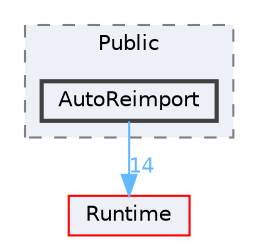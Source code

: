 digraph "AutoReimport"
{
 // INTERACTIVE_SVG=YES
 // LATEX_PDF_SIZE
  bgcolor="transparent";
  edge [fontname=Helvetica,fontsize=10,labelfontname=Helvetica,labelfontsize=10];
  node [fontname=Helvetica,fontsize=10,shape=box,height=0.2,width=0.4];
  compound=true
  subgraph clusterdir_978a81d20f5a53c90067a06992956062 {
    graph [ bgcolor="#edf0f7", pencolor="grey50", label="Public", fontname=Helvetica,fontsize=10 style="filled,dashed", URL="dir_978a81d20f5a53c90067a06992956062.html",tooltip=""]
  dir_34b9c4b67d5ab077feb65df9bc3acd23 [label="AutoReimport", fillcolor="#edf0f7", color="grey25", style="filled,bold", URL="dir_34b9c4b67d5ab077feb65df9bc3acd23.html",tooltip=""];
  }
  dir_7536b172fbd480bfd146a1b1acd6856b [label="Runtime", fillcolor="#edf0f7", color="red", style="filled", URL="dir_7536b172fbd480bfd146a1b1acd6856b.html",tooltip=""];
  dir_34b9c4b67d5ab077feb65df9bc3acd23->dir_7536b172fbd480bfd146a1b1acd6856b [headlabel="14", labeldistance=1.5 headhref="dir_000082_000984.html" href="dir_000082_000984.html" color="steelblue1" fontcolor="steelblue1"];
}
